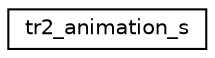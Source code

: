 digraph "Graphical Class Hierarchy"
{
 // INTERACTIVE_SVG=YES
  edge [fontname="Helvetica",fontsize="10",labelfontname="Helvetica",labelfontsize="10"];
  node [fontname="Helvetica",fontsize="10",shape=record];
  rankdir="LR";
  Node1 [label="tr2_animation_s",height=0.2,width=0.4,color="black", fillcolor="white", style="filled",URL="$_tomb_raider_8h.html#structtr2__animation__s"];
}
